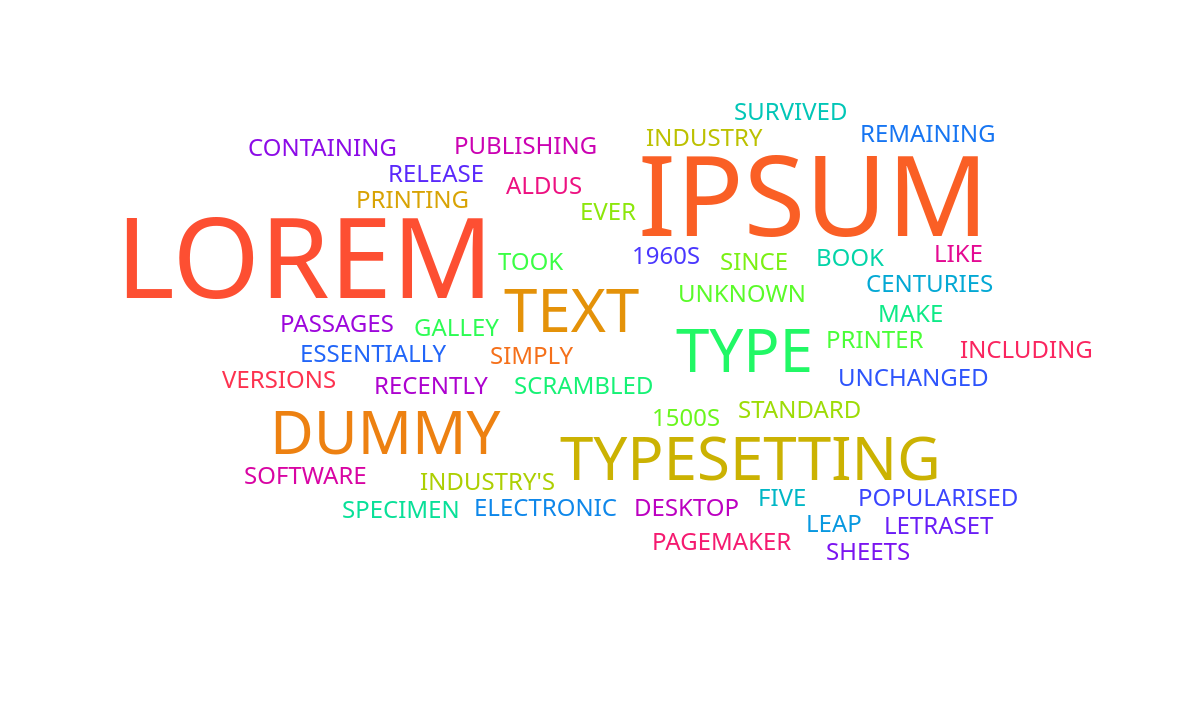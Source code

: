 {
    "$schema": "https://vega.github.io/schema/vega/v4.json",
    "width": 600,
    "height": 360,
    "data": [
      {
        "name": "data_table",
        "values": [
          "Lorem Ipsum is simply dummy text of the printing and typesetting industry. Lorem Ipsum has been the industry's standard dummy text ever since the 1500s, when an unknown printer took a galley of type and scrambled it to make a type specimen book. It has survived not only five centuries, but also the leap into electronic typesetting, remaining essentially unchanged. It was popularised in the 1960s with the release of Letraset sheets containing Lorem Ipsum passages, and more recently with desktop publishing software like Aldus PageMaker including versions of Lorem Ipsum."
        ],
        "transform": [
          {
            "type": "countpattern",
            "field": "data",
            "case": "upper",
            "pattern": "[\\w']{3,}",
            "stopwords": "(i|me|my|myself|we|us|our|ours|also|ourselves|you|your|yours|yourself|yourselves|he|him|his|himself|she|her|hers|herself|it|its|itself|they|them|their|theirs|themselves|what|which|who|whom|whose|this|that|these|those|am|is|are|was|were|be|been|being|have|has|had|having|do|does|did|doing|will|would|should|can|could|ought|i'm|you're|he's|she's|it's|we're|they're|i've|you've|we've|they've|i'd|you'd|he'd|she'd|we'd|they'd|i'll|you'll|he'll|she'll|we'll|they'll|isn't|aren't|wasn't|weren't|hasn't|haven't|hadn't|doesn't|don't|didn't|won't|wouldn't|shan't|shouldn't|can't|cannot|couldn't|mustn't|let's|that's|who's|what's|here's|there's|when's|where's|why's|how's|a|an|the|and|but|if|or|because|as|until|while|of|at|by|for|with|about|against|between|into|through|during|before|after|above|below|to|from|up|upon|down|in|out|on|off|over|under|again|further|then|once|here|there|when|where|why|how|all|any|both|each|few|more|most|other|some|such|no|nor|not|only|own|same|so|than|too|very|say|says|said|shall)"
          }
        ]
      }
    ],
  
    "scales": [
      {
        "name": "scales_color",
        "type": "ordinal",
        "domain": {"data": "data_table", "field": "text"},
        "range": {"scheme": "sinebow"}
      }
    ],
  
    "marks": [
      {
        "type": "text",
        "from": {"data": "data_table"},
        "encode": {
          "enter": {
            "text": {"field": "text"},
            "align": {"value": "center"},
            "baseline": {"value": "alphabetic"},
            "fill": {"scale": "scales_color", "field": "text"}
          },
          "update": {
            "fillOpacity": {"value": 1}
          },
          "hover": {
            "fillOpacity": {"value":1}
          }
        },
        "transform": [
          {
            "type": "wordcloud",
            "size": [{"signal": "width"}, {"signal": "height"}],
            "text": {"field": "text"},
            "rotate": 0,
            "fontSize": {"field": "datum.count"},
            "fontSizeRange": [12, 56],
            "padding": 2
          }
        ]
      }
    ]
  }